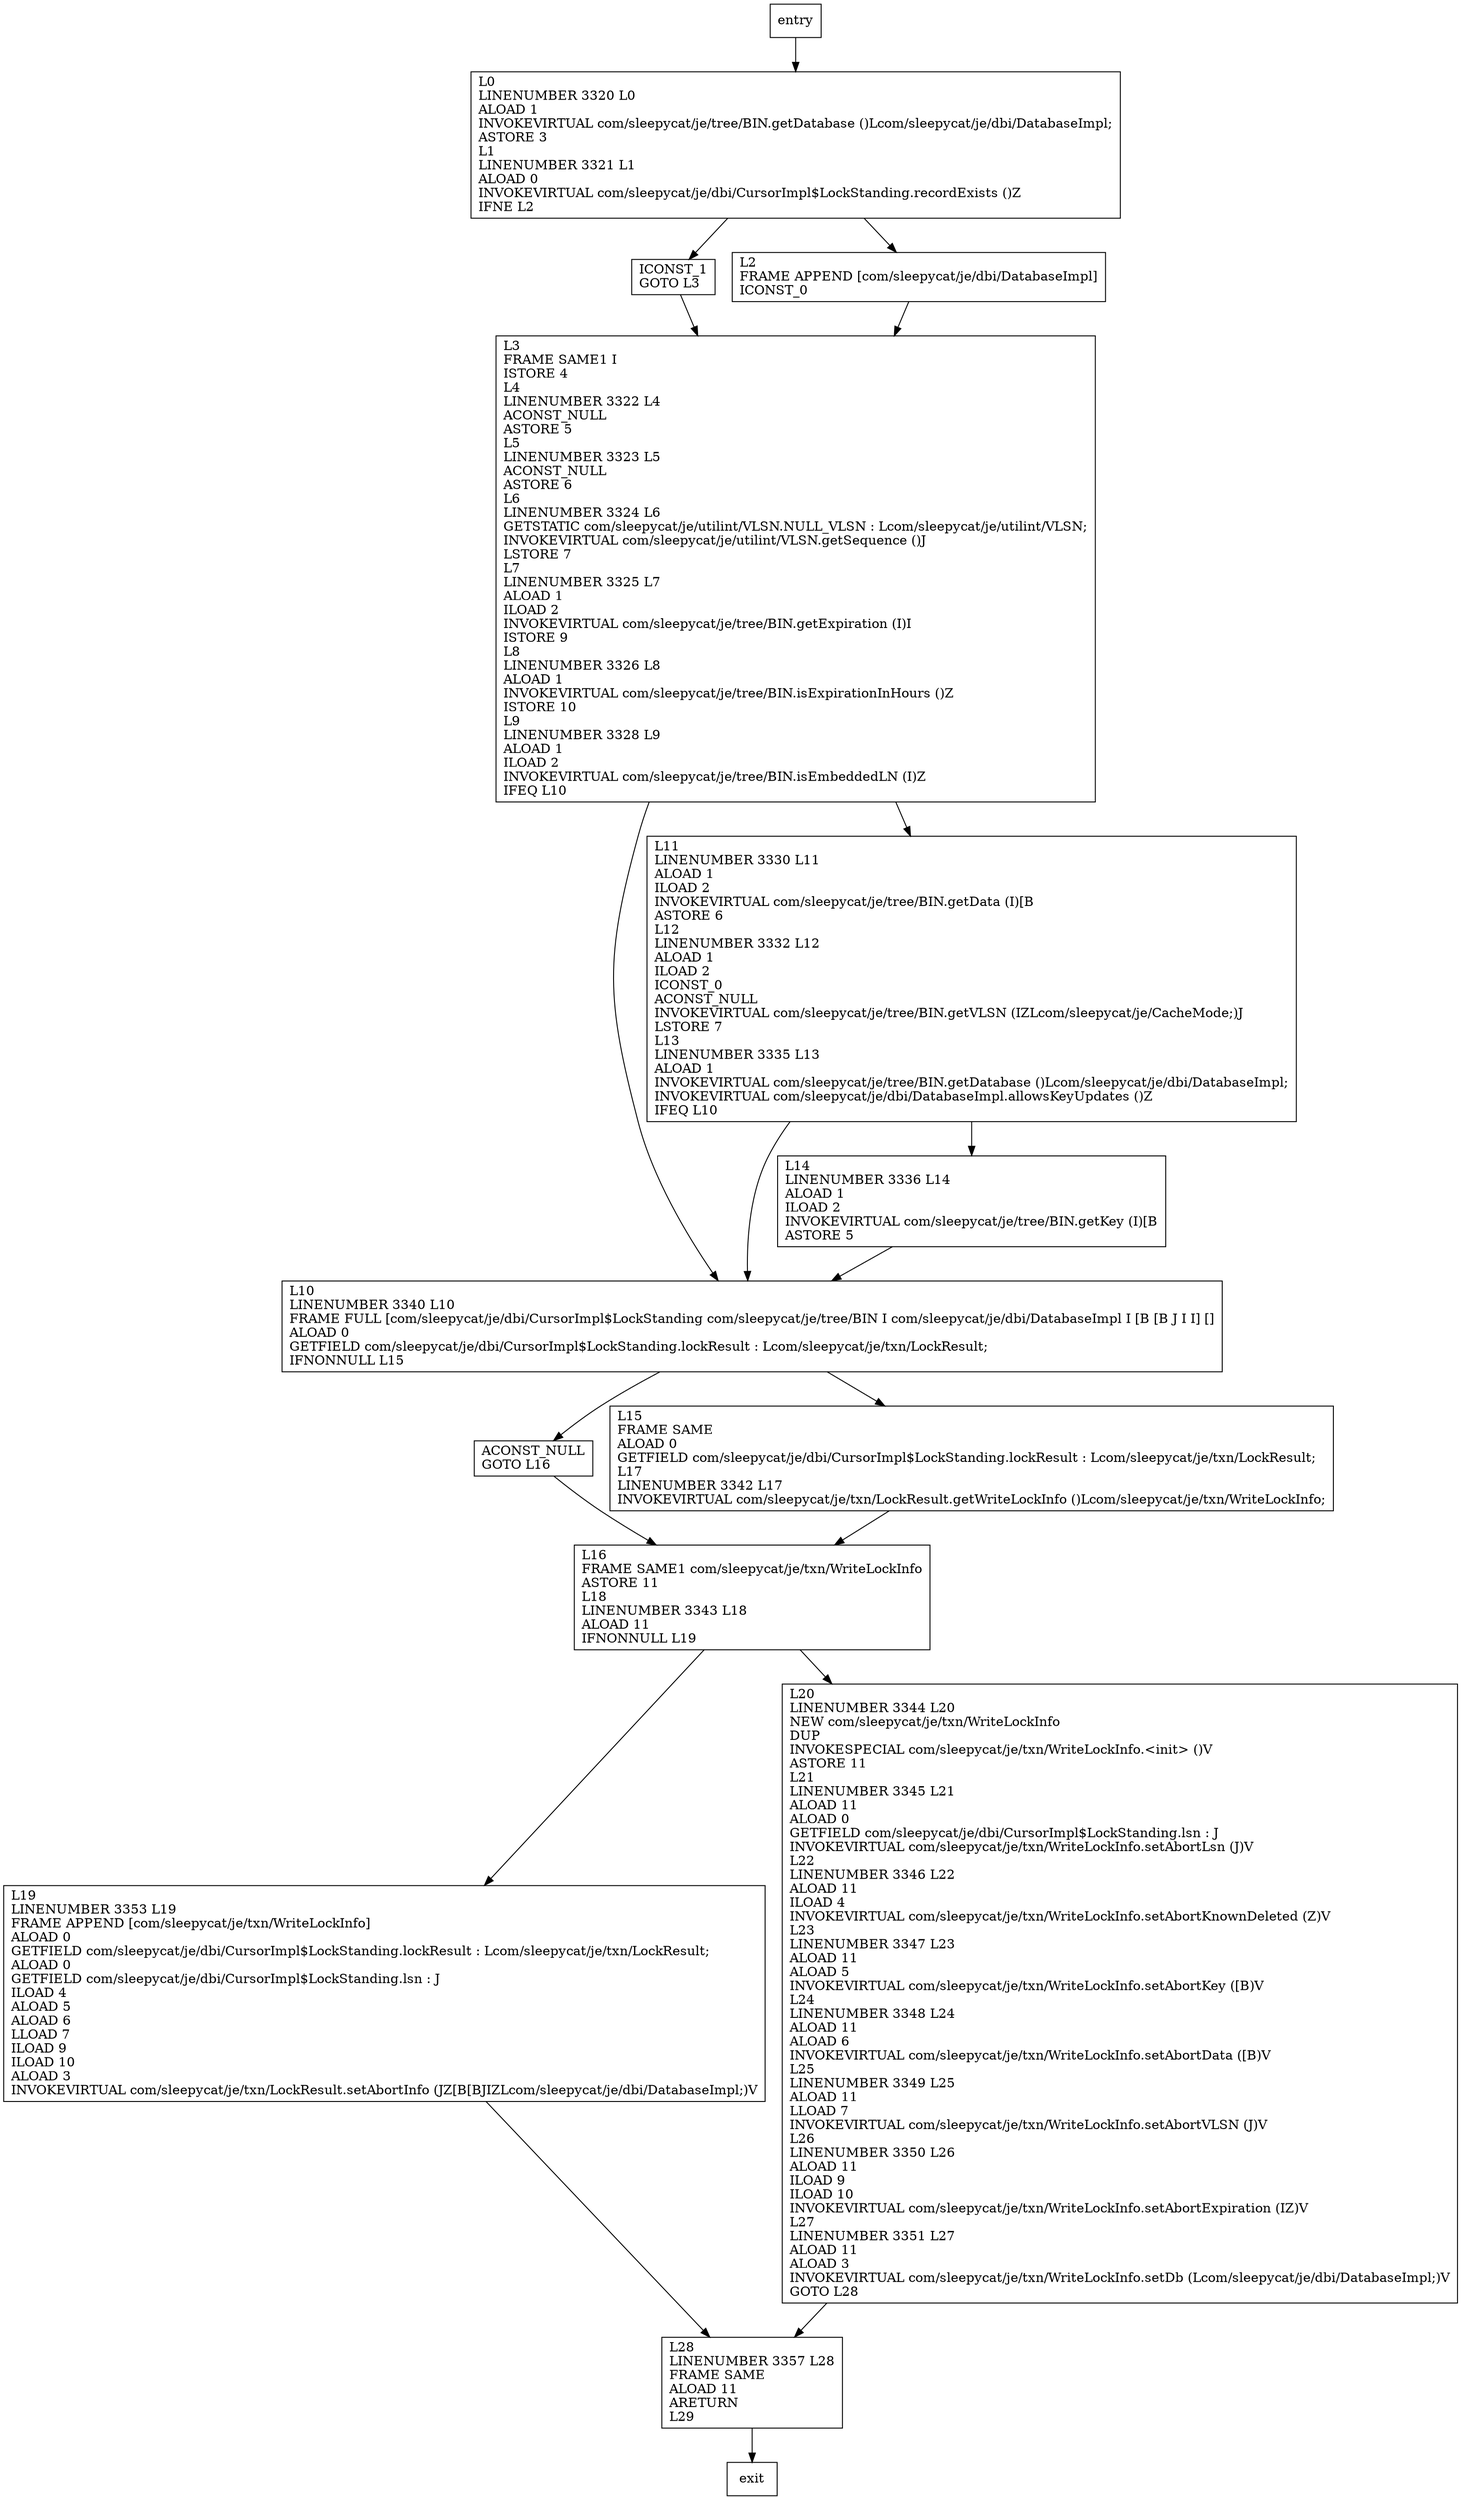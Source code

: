 digraph prepareForUpdate {
node [shape=record];
647988513 [label="L0\lLINENUMBER 3320 L0\lALOAD 1\lINVOKEVIRTUAL com/sleepycat/je/tree/BIN.getDatabase ()Lcom/sleepycat/je/dbi/DatabaseImpl;\lASTORE 3\lL1\lLINENUMBER 3321 L1\lALOAD 0\lINVOKEVIRTUAL com/sleepycat/je/dbi/CursorImpl$LockStanding.recordExists ()Z\lIFNE L2\l"];
467197275 [label="L16\lFRAME SAME1 com/sleepycat/je/txn/WriteLockInfo\lASTORE 11\lL18\lLINENUMBER 3343 L18\lALOAD 11\lIFNONNULL L19\l"];
1095166558 [label="L10\lLINENUMBER 3340 L10\lFRAME FULL [com/sleepycat/je/dbi/CursorImpl$LockStanding com/sleepycat/je/tree/BIN I com/sleepycat/je/dbi/DatabaseImpl I [B [B J I I] []\lALOAD 0\lGETFIELD com/sleepycat/je/dbi/CursorImpl$LockStanding.lockResult : Lcom/sleepycat/je/txn/LockResult;\lIFNONNULL L15\l"];
1811554981 [label="L11\lLINENUMBER 3330 L11\lALOAD 1\lILOAD 2\lINVOKEVIRTUAL com/sleepycat/je/tree/BIN.getData (I)[B\lASTORE 6\lL12\lLINENUMBER 3332 L12\lALOAD 1\lILOAD 2\lICONST_0\lACONST_NULL\lINVOKEVIRTUAL com/sleepycat/je/tree/BIN.getVLSN (IZLcom/sleepycat/je/CacheMode;)J\lLSTORE 7\lL13\lLINENUMBER 3335 L13\lALOAD 1\lINVOKEVIRTUAL com/sleepycat/je/tree/BIN.getDatabase ()Lcom/sleepycat/je/dbi/DatabaseImpl;\lINVOKEVIRTUAL com/sleepycat/je/dbi/DatabaseImpl.allowsKeyUpdates ()Z\lIFEQ L10\l"];
1305279303 [label="ICONST_1\lGOTO L3\l"];
1451332550 [label="L14\lLINENUMBER 3336 L14\lALOAD 1\lILOAD 2\lINVOKEVIRTUAL com/sleepycat/je/tree/BIN.getKey (I)[B\lASTORE 5\l"];
1840959144 [label="ACONST_NULL\lGOTO L16\l"];
1452812561 [label="L2\lFRAME APPEND [com/sleepycat/je/dbi/DatabaseImpl]\lICONST_0\l"];
1466905066 [label="L15\lFRAME SAME\lALOAD 0\lGETFIELD com/sleepycat/je/dbi/CursorImpl$LockStanding.lockResult : Lcom/sleepycat/je/txn/LockResult;\lL17\lLINENUMBER 3342 L17\lINVOKEVIRTUAL com/sleepycat/je/txn/LockResult.getWriteLockInfo ()Lcom/sleepycat/je/txn/WriteLockInfo;\l"];
831921979 [label="L3\lFRAME SAME1 I\lISTORE 4\lL4\lLINENUMBER 3322 L4\lACONST_NULL\lASTORE 5\lL5\lLINENUMBER 3323 L5\lACONST_NULL\lASTORE 6\lL6\lLINENUMBER 3324 L6\lGETSTATIC com/sleepycat/je/utilint/VLSN.NULL_VLSN : Lcom/sleepycat/je/utilint/VLSN;\lINVOKEVIRTUAL com/sleepycat/je/utilint/VLSN.getSequence ()J\lLSTORE 7\lL7\lLINENUMBER 3325 L7\lALOAD 1\lILOAD 2\lINVOKEVIRTUAL com/sleepycat/je/tree/BIN.getExpiration (I)I\lISTORE 9\lL8\lLINENUMBER 3326 L8\lALOAD 1\lINVOKEVIRTUAL com/sleepycat/je/tree/BIN.isExpirationInHours ()Z\lISTORE 10\lL9\lLINENUMBER 3328 L9\lALOAD 1\lILOAD 2\lINVOKEVIRTUAL com/sleepycat/je/tree/BIN.isEmbeddedLN (I)Z\lIFEQ L10\l"];
1876159485 [label="L19\lLINENUMBER 3353 L19\lFRAME APPEND [com/sleepycat/je/txn/WriteLockInfo]\lALOAD 0\lGETFIELD com/sleepycat/je/dbi/CursorImpl$LockStanding.lockResult : Lcom/sleepycat/je/txn/LockResult;\lALOAD 0\lGETFIELD com/sleepycat/je/dbi/CursorImpl$LockStanding.lsn : J\lILOAD 4\lALOAD 5\lALOAD 6\lLLOAD 7\lILOAD 9\lILOAD 10\lALOAD 3\lINVOKEVIRTUAL com/sleepycat/je/txn/LockResult.setAbortInfo (JZ[B[BJIZLcom/sleepycat/je/dbi/DatabaseImpl;)V\l"];
1100837445 [label="L20\lLINENUMBER 3344 L20\lNEW com/sleepycat/je/txn/WriteLockInfo\lDUP\lINVOKESPECIAL com/sleepycat/je/txn/WriteLockInfo.\<init\> ()V\lASTORE 11\lL21\lLINENUMBER 3345 L21\lALOAD 11\lALOAD 0\lGETFIELD com/sleepycat/je/dbi/CursorImpl$LockStanding.lsn : J\lINVOKEVIRTUAL com/sleepycat/je/txn/WriteLockInfo.setAbortLsn (J)V\lL22\lLINENUMBER 3346 L22\lALOAD 11\lILOAD 4\lINVOKEVIRTUAL com/sleepycat/je/txn/WriteLockInfo.setAbortKnownDeleted (Z)V\lL23\lLINENUMBER 3347 L23\lALOAD 11\lALOAD 5\lINVOKEVIRTUAL com/sleepycat/je/txn/WriteLockInfo.setAbortKey ([B)V\lL24\lLINENUMBER 3348 L24\lALOAD 11\lALOAD 6\lINVOKEVIRTUAL com/sleepycat/je/txn/WriteLockInfo.setAbortData ([B)V\lL25\lLINENUMBER 3349 L25\lALOAD 11\lLLOAD 7\lINVOKEVIRTUAL com/sleepycat/je/txn/WriteLockInfo.setAbortVLSN (J)V\lL26\lLINENUMBER 3350 L26\lALOAD 11\lILOAD 9\lILOAD 10\lINVOKEVIRTUAL com/sleepycat/je/txn/WriteLockInfo.setAbortExpiration (IZ)V\lL27\lLINENUMBER 3351 L27\lALOAD 11\lALOAD 3\lINVOKEVIRTUAL com/sleepycat/je/txn/WriteLockInfo.setDb (Lcom/sleepycat/je/dbi/DatabaseImpl;)V\lGOTO L28\l"];
1411884833 [label="L28\lLINENUMBER 3357 L28\lFRAME SAME\lALOAD 11\lARETURN\lL29\l"];
entry;
exit;
647988513 -> 1452812561
647988513 -> 1305279303
467197275 -> 1876159485
467197275 -> 1100837445
1095166558 -> 1466905066
1095166558 -> 1840959144
1811554981 -> 1095166558
1811554981 -> 1451332550
1305279303 -> 831921979
1451332550 -> 1095166558
1840959144 -> 467197275
entry -> 647988513
1452812561 -> 831921979
1466905066 -> 467197275
831921979 -> 1095166558
831921979 -> 1811554981
1876159485 -> 1411884833
1100837445 -> 1411884833
1411884833 -> exit
}
